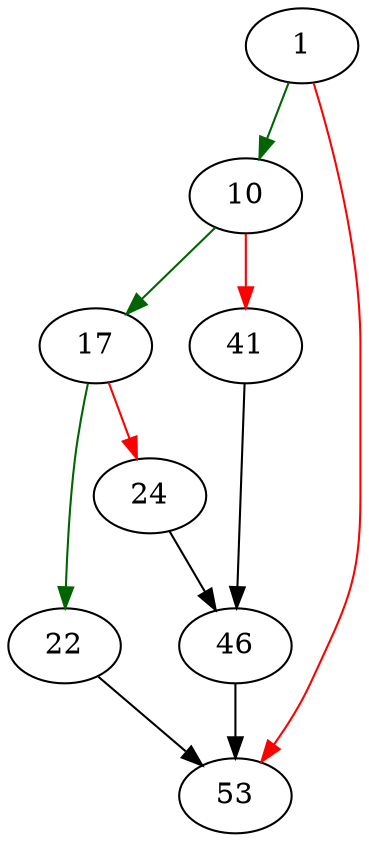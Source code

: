 strict digraph "eqp_render" {
	// Node definitions.
	1 [entry=true];
	10;
	53;
	17;
	41;
	22;
	24;
	46;

	// Edge definitions.
	1 -> 10 [
		color=darkgreen
		cond=true
	];
	1 -> 53 [
		color=red
		cond=false
	];
	10 -> 17 [
		color=darkgreen
		cond=true
	];
	10 -> 41 [
		color=red
		cond=false
	];
	17 -> 22 [
		color=darkgreen
		cond=true
	];
	17 -> 24 [
		color=red
		cond=false
	];
	41 -> 46;
	22 -> 53;
	24 -> 46;
	46 -> 53;
}